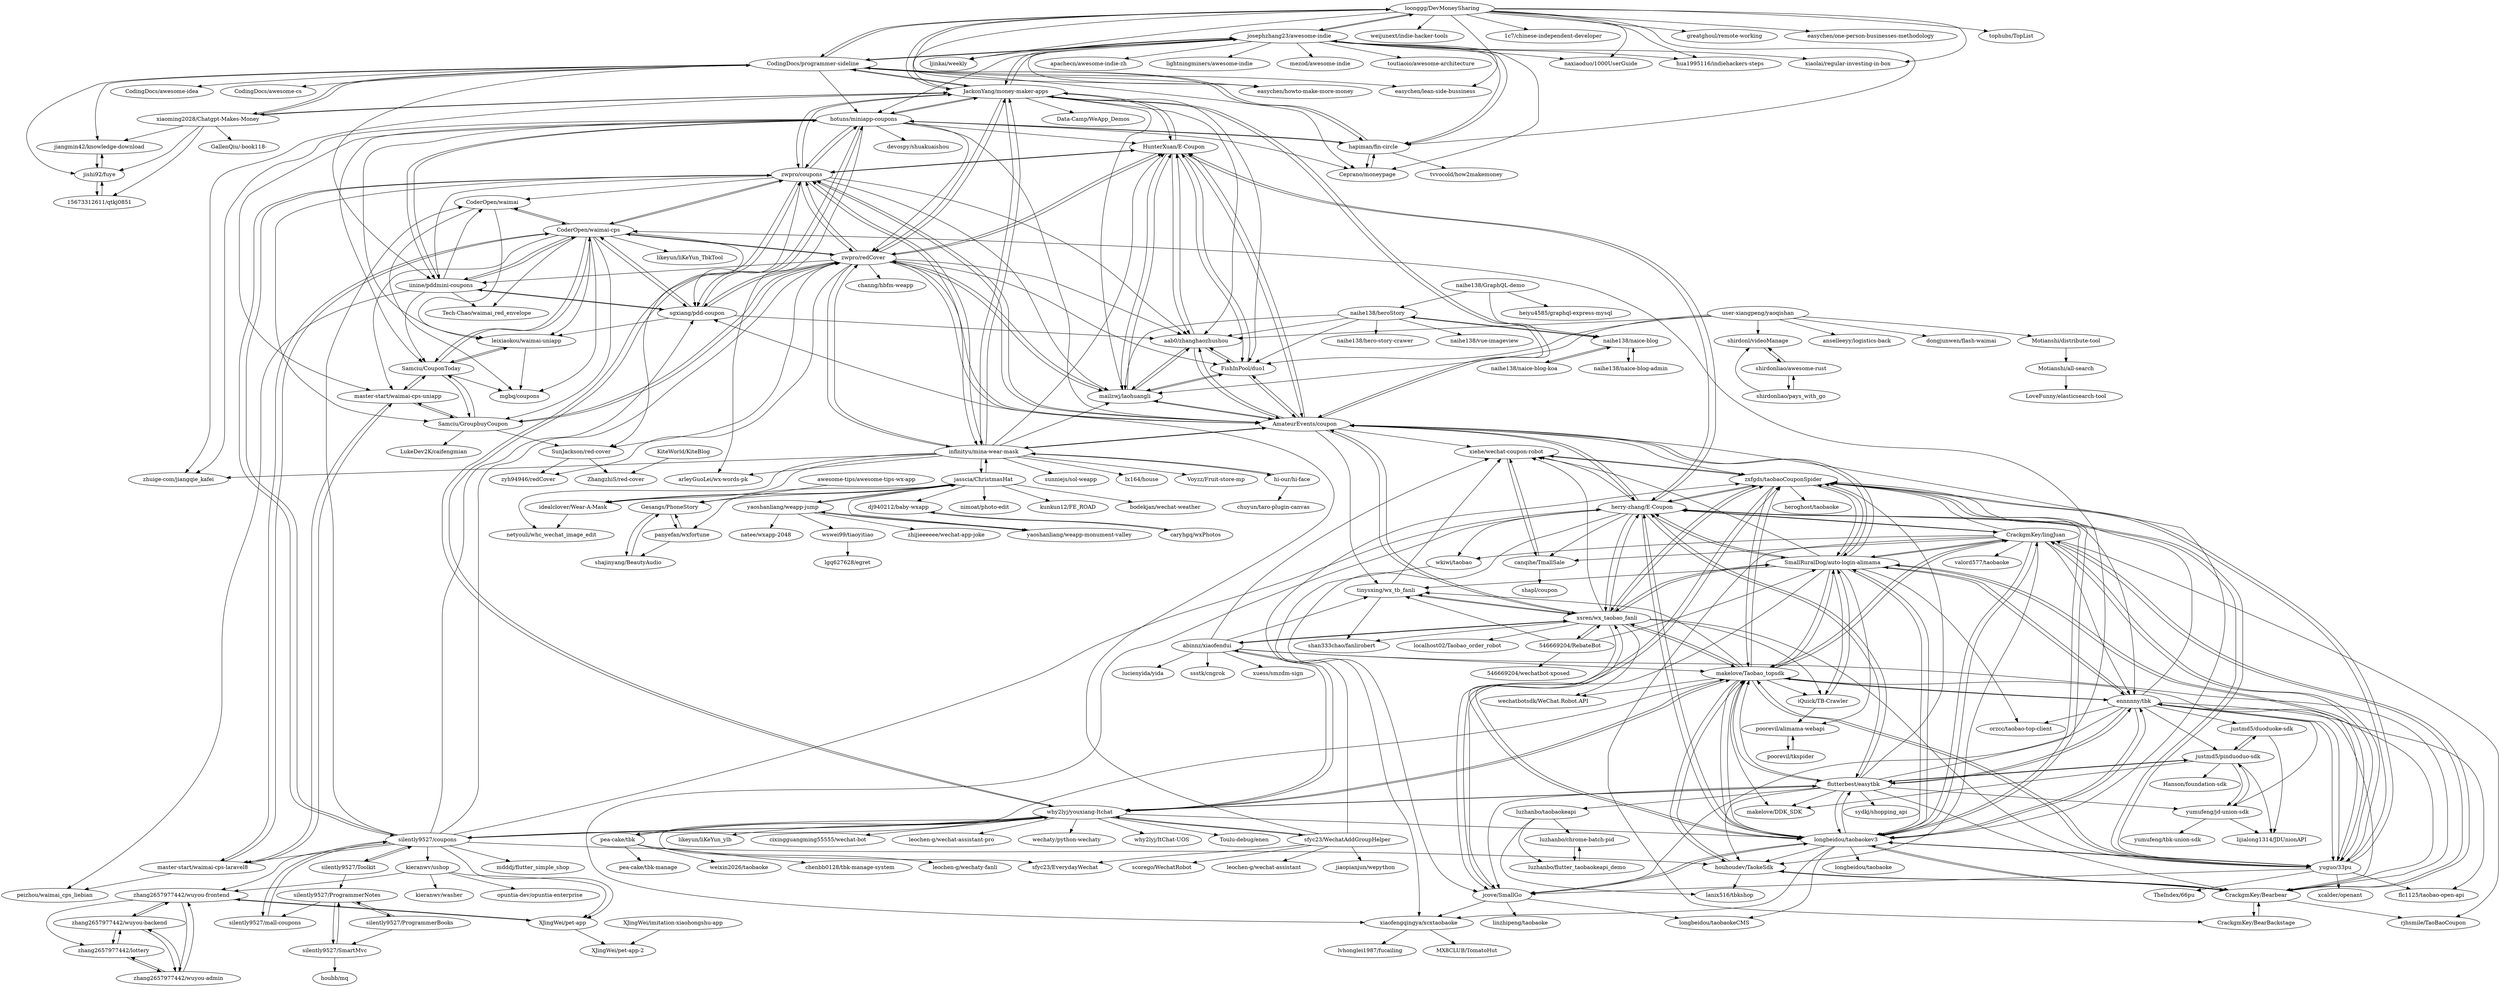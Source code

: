digraph G {
"loonggg/DevMoneySharing" -> "josephzhang23/awesome-indie"
"loonggg/DevMoneySharing" -> "CodingDocs/programmer-sideline"
"loonggg/DevMoneySharing" -> "JackonYang/money-maker-apps"
"loonggg/DevMoneySharing" -> "easychen/howto-make-more-money" ["e"=1]
"loonggg/DevMoneySharing" -> "ljinkai/weekly" ["e"=1]
"loonggg/DevMoneySharing" -> "weijunext/indie-hacker-tools" ["e"=1]
"loonggg/DevMoneySharing" -> "easychen/lean-side-bussiness" ["e"=1]
"loonggg/DevMoneySharing" -> "1c7/chinese-independent-developer" ["e"=1]
"loonggg/DevMoneySharing" -> "naxiaoduo/1000UserGuide" ["e"=1]
"loonggg/DevMoneySharing" -> "hua1995116/indiehackers-steps" ["e"=1]
"loonggg/DevMoneySharing" -> "hapiman/fin-circle"
"loonggg/DevMoneySharing" -> "greatghoul/remote-working" ["e"=1]
"loonggg/DevMoneySharing" -> "easychen/one-person-businesses-methodology" ["e"=1]
"loonggg/DevMoneySharing" -> "xiaolai/regular-investing-in-box" ["e"=1]
"loonggg/DevMoneySharing" -> "tophubs/TopList" ["e"=1]
"naihe138/GraphQL-demo" -> "naihe138/naice-blog"
"naihe138/GraphQL-demo" -> "heiyu4585/graphql-express-mysql"
"naihe138/GraphQL-demo" -> "naihe138/heroStory"
"hapiman/fin-circle" -> "Ceprano/moneypage"
"hapiman/fin-circle" -> "josephzhang23/awesome-indie"
"hapiman/fin-circle" -> "hotuns/miniapp-coupons"
"hapiman/fin-circle" -> "CodingDocs/programmer-sideline"
"hapiman/fin-circle" -> "tvvocold/how2makemoney"
"wkiwi/taobao" -> "xiaofengqingya/xcxtaobaoke"
"HunterXuan/E-Coupon" -> "AmateurEvents/coupon"
"HunterXuan/E-Coupon" -> "aab0/zhanghaozhushou"
"HunterXuan/E-Coupon" -> "mailzwj/laohuangli"
"HunterXuan/E-Coupon" -> "FishInPool/duo1"
"HunterXuan/E-Coupon" -> "zwpro/redCover"
"HunterXuan/E-Coupon" -> "herry-zhang/E-Coupon"
"HunterXuan/E-Coupon" -> "zwpro/coupons"
"HunterXuan/E-Coupon" -> "JackonYang/money-maker-apps"
"awesome-tips/awesome-tips-wx-app" -> "Gesangs/PhoneStory"
"iQuick/TB-Crawler" -> "SmallRuralDog/auto-login-alimama"
"iQuick/TB-Crawler" -> "poorevil/alimama-webapi"
"ennnnny/tbk" -> "flutterbest/easytbk"
"ennnnny/tbk" -> "longbeidou/taobaokev3"
"ennnnny/tbk" -> "jcove/SmallGo"
"ennnnny/tbk" -> "yumufeng/jd-union-sdk"
"ennnnny/tbk" -> "SmallRuralDog/auto-login-alimama"
"ennnnny/tbk" -> "yuguo/33pu"
"ennnnny/tbk" -> "flc1125/taobao-open-api"
"ennnnny/tbk" -> "zxfgds/taobaoCouponSpider"
"ennnnny/tbk" -> "makelove/Taobao_topsdk"
"ennnnny/tbk" -> "CrackgmKey/Bearbear"
"ennnnny/tbk" -> "orzcc/taobao-top-client"
"ennnnny/tbk" -> "justmd5/pinduoduo-sdk"
"ennnnny/tbk" -> "justmd5/duoduoke-sdk"
"flutterbest/easytbk" -> "longbeidou/taobaokev3"
"flutterbest/easytbk" -> "ennnnny/tbk"
"flutterbest/easytbk" -> "makelove/Taobao_topsdk"
"flutterbest/easytbk" -> "yumufeng/jd-union-sdk"
"flutterbest/easytbk" -> "justmd5/pinduoduo-sdk"
"flutterbest/easytbk" -> "why2lyj/youxiang-Itchat"
"flutterbest/easytbk" -> "zxfgds/taobaoCouponSpider"
"flutterbest/easytbk" -> "herry-zhang/E-Coupon"
"flutterbest/easytbk" -> "sydkj/shopping_api"
"flutterbest/easytbk" -> "houhoudev/TaokeSdk"
"flutterbest/easytbk" -> "CrackgmKey/Bearbear"
"flutterbest/easytbk" -> "luzhanbo/taobaokeapi"
"flutterbest/easytbk" -> "jcove/SmallGo"
"flutterbest/easytbk" -> "CoderOpen/waimai-cps"
"flutterbest/easytbk" -> "makelove/DDK_SDK"
"jasscia/ChristmasHat" -> "idealclover/Wear-A-Mask"
"jasscia/ChristmasHat" -> "infinityu/mina-wear-mask"
"jasscia/ChristmasHat" -> "panyefan/wxfortune"
"jasscia/ChristmasHat" -> "nimoat/photo-edit" ["e"=1]
"jasscia/ChristmasHat" -> "dj940212/baby-wxapp"
"jasscia/ChristmasHat" -> "kunkun12/FE_ROAD" ["e"=1]
"jasscia/ChristmasHat" -> "Gesangs/PhoneStory"
"jasscia/ChristmasHat" -> "yaoshanliang/weapp-monument-valley"
"jasscia/ChristmasHat" -> "bodekjan/wechat-weather"
"jasscia/ChristmasHat" -> "yaoshanliang/weapp-jump"
"546669204/RebateBot" -> "546669204/wechatbot-xposed" ["e"=1]
"546669204/RebateBot" -> "xsren/wx_taobao_fanli"
"546669204/RebateBot" -> "tinysxing/wx_tb_fanli"
"546669204/RebateBot" -> "SmallRuralDog/auto-login-alimama"
"CrackgmKey/Bearbear" -> "CrackgmKey/BearBackstage"
"CrackgmKey/Bearbear" -> "CrackgmKey/lingJuan"
"CrackgmKey/Bearbear" -> "rjhsmile/TaoBaoCoupon"
"CrackgmKey/Bearbear" -> "houhoudev/TaokeSdk"
"CrackgmKey/Bearbear" -> "longbeidou/taobaokev3"
"Gesangs/PhoneStory" -> "shajinyang/BeautyAudio"
"Gesangs/PhoneStory" -> "panyefan/wxfortune"
"longbeidou/taobaokev3" -> "flutterbest/easytbk"
"longbeidou/taobaokev3" -> "makelove/Taobao_topsdk"
"longbeidou/taobaokev3" -> "jcove/SmallGo"
"longbeidou/taobaokev3" -> "ennnnny/tbk"
"longbeidou/taobaokev3" -> "zxfgds/taobaoCouponSpider"
"longbeidou/taobaokev3" -> "herry-zhang/E-Coupon"
"longbeidou/taobaokev3" -> "CrackgmKey/lingJuan"
"longbeidou/taobaokev3" -> "CrackgmKey/Bearbear"
"longbeidou/taobaokev3" -> "longbeidou/taobaoke"
"longbeidou/taobaokev3" -> "SmallRuralDog/auto-login-alimama"
"longbeidou/taobaokev3" -> "xsren/wx_taobao_fanli"
"longbeidou/taobaokev3" -> "longbeidou/taobaokeCMS"
"longbeidou/taobaokev3" -> "xiaofengqingya/xcxtaobaoke"
"longbeidou/taobaokev3" -> "yuguo/33pu"
"longbeidou/taobaokev3" -> "houhoudev/TaokeSdk"
"naihe138/heroStory" -> "naihe138/naice-blog"
"naihe138/heroStory" -> "naihe138/hero-story-crawer"
"naihe138/heroStory" -> "naihe138/vue-imageview"
"naihe138/heroStory" -> "aab0/zhanghaozhushou"
"naihe138/heroStory" -> "mailzwj/laohuangli"
"naihe138/heroStory" -> "FishInPool/duo1"
"Ceprano/moneypage" -> "hapiman/fin-circle"
"yumufeng/jd-union-sdk" -> "lijialong1314/JDUnionAPI"
"yumufeng/jd-union-sdk" -> "yumufeng/tbk-union-sdk"
"yumufeng/jd-union-sdk" -> "justmd5/pinduoduo-sdk"
"CrackgmKey/lingJuan" -> "CrackgmKey/Bearbear"
"CrackgmKey/lingJuan" -> "herry-zhang/E-Coupon"
"CrackgmKey/lingJuan" -> "SmallRuralDog/auto-login-alimama"
"CrackgmKey/lingJuan" -> "longbeidou/taobaokev3"
"CrackgmKey/lingJuan" -> "zxfgds/taobaoCouponSpider"
"CrackgmKey/lingJuan" -> "makelove/Taobao_topsdk"
"CrackgmKey/lingJuan" -> "yuguo/33pu"
"CrackgmKey/lingJuan" -> "CrackgmKey/BearBackstage"
"CrackgmKey/lingJuan" -> "wkiwi/taobao"
"CrackgmKey/lingJuan" -> "houhoudev/TaokeSdk"
"CrackgmKey/lingJuan" -> "canqihe/TmallSale"
"CrackgmKey/lingJuan" -> "valord577/taobaoke"
"CrackgmKey/lingJuan" -> "rjhsmile/TaoBaoCoupon"
"CrackgmKey/lingJuan" -> "ennnnny/tbk"
"justmd5/duoduoke-sdk" -> "justmd5/pinduoduo-sdk"
"justmd5/duoduoke-sdk" -> "lijialong1314/JDUnionAPI"
"yaoshanliang/weapp-jump" -> "yaoshanliang/weapp-monument-valley"
"yaoshanliang/weapp-jump" -> "natee/wxapp-2048" ["e"=1]
"yaoshanliang/weapp-jump" -> "wswei99/tiaoyitiao"
"yaoshanliang/weapp-jump" -> "jasscia/ChristmasHat"
"yaoshanliang/weapp-jump" -> "zhijieeeeee/wechat-app-joke" ["e"=1]
"AmateurEvents/coupon" -> "HunterXuan/E-Coupon"
"AmateurEvents/coupon" -> "mailzwj/laohuangli"
"AmateurEvents/coupon" -> "herry-zhang/E-Coupon"
"AmateurEvents/coupon" -> "FishInPool/duo1"
"AmateurEvents/coupon" -> "aab0/zhanghaozhushou"
"AmateurEvents/coupon" -> "zwpro/redCover"
"AmateurEvents/coupon" -> "xsren/wx_taobao_fanli"
"AmateurEvents/coupon" -> "zwpro/coupons"
"AmateurEvents/coupon" -> "JackonYang/money-maker-apps"
"AmateurEvents/coupon" -> "zxfgds/taobaoCouponSpider"
"AmateurEvents/coupon" -> "infinityu/mina-wear-mask"
"AmateurEvents/coupon" -> "xiehe/wechat-coupon-robot"
"AmateurEvents/coupon" -> "SmallRuralDog/auto-login-alimama"
"AmateurEvents/coupon" -> "longbeidou/taobaokev3"
"AmateurEvents/coupon" -> "tinysxing/wx_tb_fanli"
"xiaofengqingya/xcxtaobaoke" -> "MX8CLUB/TomatoHut"
"xiaofengqingya/xcxtaobaoke" -> "lvhonglei1987/fucailing"
"makelove/Taobao_topsdk" -> "longbeidou/taobaokev3"
"makelove/Taobao_topsdk" -> "xsren/wx_taobao_fanli"
"makelove/Taobao_topsdk" -> "SmallRuralDog/auto-login-alimama"
"makelove/Taobao_topsdk" -> "zxfgds/taobaoCouponSpider"
"makelove/Taobao_topsdk" -> "makelove/DDK_SDK"
"makelove/Taobao_topsdk" -> "flutterbest/easytbk"
"makelove/Taobao_topsdk" -> "houhoudev/TaokeSdk"
"makelove/Taobao_topsdk" -> "CrackgmKey/lingJuan"
"makelove/Taobao_topsdk" -> "CrackgmKey/Bearbear"
"makelove/Taobao_topsdk" -> "yuguo/33pu"
"makelove/Taobao_topsdk" -> "wechatbotsdk/WeChat.Robot.API" ["e"=1]
"makelove/Taobao_topsdk" -> "why2lyj/youxiang-Itchat"
"makelove/Taobao_topsdk" -> "ennnnny/tbk"
"makelove/Taobao_topsdk" -> "tinysxing/wx_tb_fanli"
"makelove/Taobao_topsdk" -> "iQuick/TB-Crawler"
"justmd5/pinduoduo-sdk" -> "justmd5/duoduoke-sdk"
"justmd5/pinduoduo-sdk" -> "Hanson/foundation-sdk" ["e"=1]
"justmd5/pinduoduo-sdk" -> "yumufeng/jd-union-sdk"
"justmd5/pinduoduo-sdk" -> "makelove/DDK_SDK"
"justmd5/pinduoduo-sdk" -> "flutterbest/easytbk"
"justmd5/pinduoduo-sdk" -> "lijialong1314/JDUnionAPI"
"tinysxing/wx_tb_fanli" -> "xsren/wx_taobao_fanli"
"tinysxing/wx_tb_fanli" -> "shan333chao/fanlirobert"
"tinysxing/wx_tb_fanli" -> "xiehe/wechat-coupon-robot"
"abinnz/xiaofendui" -> "makelove/Taobao_topsdk"
"abinnz/xiaofendui" -> "xsren/wx_taobao_fanli"
"abinnz/xiaofendui" -> "lucienyida/yida" ["e"=1]
"abinnz/xiaofendui" -> "tinysxing/wx_tb_fanli"
"abinnz/xiaofendui" -> "ssstk/cngrok" ["e"=1]
"abinnz/xiaofendui" -> "why2lyj/youxiang-Itchat"
"abinnz/xiaofendui" -> "CrackgmKey/Bearbear"
"abinnz/xiaofendui" -> "xiehe/wechat-coupon-robot"
"abinnz/xiaofendui" -> "xuess/smzdm-sign" ["e"=1]
"yaoshanliang/weapp-monument-valley" -> "yaoshanliang/weapp-jump"
"zxfgds/taobaoCouponSpider" -> "SmallRuralDog/auto-login-alimama"
"zxfgds/taobaoCouponSpider" -> "longbeidou/taobaokev3"
"zxfgds/taobaoCouponSpider" -> "xiehe/wechat-coupon-robot"
"zxfgds/taobaoCouponSpider" -> "jcove/SmallGo"
"zxfgds/taobaoCouponSpider" -> "xsren/wx_taobao_fanli"
"zxfgds/taobaoCouponSpider" -> "yuguo/33pu"
"zxfgds/taobaoCouponSpider" -> "heroghost/taobaoke"
"zxfgds/taobaoCouponSpider" -> "makelove/Taobao_topsdk"
"zxfgds/taobaoCouponSpider" -> "herry-zhang/E-Coupon"
"jcove/SmallGo" -> "longbeidou/taobaokev3"
"jcove/SmallGo" -> "zxfgds/taobaoCouponSpider"
"jcove/SmallGo" -> "longbeidou/taobaokeCMS"
"jcove/SmallGo" -> "xiaofengqingya/xcxtaobaoke"
"jcove/SmallGo" -> "linzhipeng/taobaoke"
"CrackgmKey/BearBackstage" -> "CrackgmKey/Bearbear"
"panyefan/wxfortune" -> "shajinyang/BeautyAudio"
"panyefan/wxfortune" -> "Gesangs/PhoneStory"
"shajinyang/BeautyAudio" -> "Gesangs/PhoneStory"
"shirdonliao/pays_with_go" -> "shirdonliao/awesome-rust"
"shirdonliao/pays_with_go" -> "shirdonl/videoManage"
"wswei99/tiaoyitiao" -> "lgq627628/egret"
"shirdonl/videoManage" -> "shirdonliao/awesome-rust"
"poorevil/tkspider" -> "poorevil/alimama-webapi"
"naihe138/naice-blog-koa" -> "naihe138/naice-blog"
"shirdonliao/awesome-rust" -> "shirdonl/videoManage"
"shirdonliao/awesome-rust" -> "shirdonliao/pays_with_go"
"poorevil/alimama-webapi" -> "poorevil/tkspider"
"hi-our/hi-face" -> "infinityu/mina-wear-mask"
"hi-our/hi-face" -> "chuyun/taro-plugin-canvas" ["e"=1]
"infinityu/mina-wear-mask" -> "zwpro/redCover"
"infinityu/mina-wear-mask" -> "sunniejs/sol-weapp" ["e"=1]
"infinityu/mina-wear-mask" -> "jasscia/ChristmasHat"
"infinityu/mina-wear-mask" -> "JackonYang/money-maker-apps"
"infinityu/mina-wear-mask" -> "zwpro/coupons"
"infinityu/mina-wear-mask" -> "lx164/house" ["e"=1]
"infinityu/mina-wear-mask" -> "AmateurEvents/coupon"
"infinityu/mina-wear-mask" -> "mailzwj/laohuangli"
"infinityu/mina-wear-mask" -> "arleyGuoLei/wx-words-pk" ["e"=1]
"infinityu/mina-wear-mask" -> "zhuige-com/jiangqie_kafei" ["e"=1]
"infinityu/mina-wear-mask" -> "hi-our/hi-face"
"infinityu/mina-wear-mask" -> "netyouli/whc_wechat_image_edit"
"infinityu/mina-wear-mask" -> "HunterXuan/E-Coupon"
"infinityu/mina-wear-mask" -> "idealclover/Wear-A-Mask"
"infinityu/mina-wear-mask" -> "Voyzz/Fruit-store-mp" ["e"=1]
"sfyc23/WechatAddGroupHelper" -> "leochen-g/wechat-assistant" ["e"=1]
"sfyc23/WechatAddGroupHelper" -> "zxfgds/taobaoCouponSpider"
"sfyc23/WechatAddGroupHelper" -> "jiaopianjun/wepython"
"sfyc23/WechatAddGroupHelper" -> "why2lyj/youxiang-Itchat"
"sfyc23/WechatAddGroupHelper" -> "sfyc23/EverydayWechat" ["e"=1]
"sfyc23/WechatAddGroupHelper" -> "sgxiang/pdd-coupon"
"sfyc23/WechatAddGroupHelper" -> "scorego/WechatRobot" ["e"=1]
"Motianshi/all-search" -> "LoveFunny/elasticsearch-tool"
"why2lyj/youxiang-Itchat" -> "pea-cake/tbk"
"why2lyj/youxiang-Itchat" -> "flutterbest/easytbk"
"why2lyj/youxiang-Itchat" -> "makelove/Taobao_topsdk"
"why2lyj/youxiang-Itchat" -> "zwpro/coupons"
"why2lyj/youxiang-Itchat" -> "silently9527/coupons"
"why2lyj/youxiang-Itchat" -> "sfyc23/EverydayWechat" ["e"=1]
"why2lyj/youxiang-Itchat" -> "sfyc23/WechatAddGroupHelper"
"why2lyj/youxiang-Itchat" -> "likeyun/liKeYun_ylb" ["e"=1]
"why2lyj/youxiang-Itchat" -> "cixingguangming55555/wechat-bot" ["e"=1]
"why2lyj/youxiang-Itchat" -> "abinnz/xiaofendui"
"why2lyj/youxiang-Itchat" -> "leochen-g/wechat-assistant-pro" ["e"=1]
"why2lyj/youxiang-Itchat" -> "wechaty/python-wechaty" ["e"=1]
"why2lyj/youxiang-Itchat" -> "why2lyj/ItChat-UOS" ["e"=1]
"why2lyj/youxiang-Itchat" -> "longbeidou/taobaokev3"
"why2lyj/youxiang-Itchat" -> "Toulu-debug/enen" ["e"=1]
"Motianshi/distribute-tool" -> "Motianshi/all-search"
"user-xiangpeng/yaoqishan" -> "FishInPool/duo1"
"user-xiangpeng/yaoqishan" -> "Motianshi/distribute-tool"
"user-xiangpeng/yaoqishan" -> "mailzwj/laohuangli"
"user-xiangpeng/yaoqishan" -> "aab0/zhanghaozhushou"
"user-xiangpeng/yaoqishan" -> "anselleeyy/logistics-back" ["e"=1]
"user-xiangpeng/yaoqishan" -> "shirdonl/videoManage"
"user-xiangpeng/yaoqishan" -> "dongjunwen/flash-waimai"
"luzhanbo/taobaokeapi" -> "luzhanbo/chrome-batch-pid"
"luzhanbo/taobaokeapi" -> "luzhanbo/flutter_taobaokeapi_demo"
"luzhanbo/taobaokeapi" -> "lanix516/tbkshop"
"luzhanbo/chrome-batch-pid" -> "luzhanbo/flutter_taobaokeapi_demo"
"houhoudev/TaokeSdk" -> "CrackgmKey/Bearbear"
"houhoudev/TaokeSdk" -> "lanix516/tbkshop"
"houhoudev/TaokeSdk" -> "makelove/Taobao_topsdk"
"idealclover/Wear-A-Mask" -> "jasscia/ChristmasHat"
"idealclover/Wear-A-Mask" -> "netyouli/whc_wechat_image_edit"
"Samciu/CouponToday" -> "Samciu/GroupbuyCoupon"
"Samciu/CouponToday" -> "CoderOpen/waimai-cps"
"Samciu/CouponToday" -> "leixiaokou/waimai-uniapp"
"Samciu/CouponToday" -> "mgbq/coupons"
"Samciu/CouponToday" -> "master-start/waimai-cps-uniapp"
"zwpro/redCover" -> "zwpro/coupons"
"zwpro/redCover" -> "HunterXuan/E-Coupon"
"zwpro/redCover" -> "mailzwj/laohuangli"
"zwpro/redCover" -> "AmateurEvents/coupon"
"zwpro/redCover" -> "SunJackson/red-cover"
"zwpro/redCover" -> "CoderOpen/waimai-cps"
"zwpro/redCover" -> "Samciu/GroupbuyCoupon"
"zwpro/redCover" -> "aab0/zhanghaozhushou"
"zwpro/redCover" -> "sgxiang/pdd-coupon"
"zwpro/redCover" -> "infinityu/mina-wear-mask"
"zwpro/redCover" -> "channg/hbfm-weapp"
"zwpro/redCover" -> "FishInPool/duo1"
"zwpro/redCover" -> "iinine/pddmini-coupons"
"zwpro/redCover" -> "JackonYang/money-maker-apps"
"zwpro/redCover" -> "zyh94946/redCover"
"hotuns/miniapp-coupons" -> "iinine/pddmini-coupons"
"hotuns/miniapp-coupons" -> "JackonYang/money-maker-apps"
"hotuns/miniapp-coupons" -> "sgxiang/pdd-coupon"
"hotuns/miniapp-coupons" -> "zwpro/coupons"
"hotuns/miniapp-coupons" -> "leixiaokou/waimai-uniapp"
"hotuns/miniapp-coupons" -> "arleyGuoLei/wx-words-pk" ["e"=1]
"hotuns/miniapp-coupons" -> "zwpro/redCover"
"hotuns/miniapp-coupons" -> "hapiman/fin-circle"
"hotuns/miniapp-coupons" -> "Ceprano/moneypage"
"hotuns/miniapp-coupons" -> "AmateurEvents/coupon"
"hotuns/miniapp-coupons" -> "HunterXuan/E-Coupon"
"hotuns/miniapp-coupons" -> "devospy/shuakuaishou"
"hotuns/miniapp-coupons" -> "Samciu/CouponToday"
"hotuns/miniapp-coupons" -> "master-start/waimai-cps-uniapp"
"hotuns/miniapp-coupons" -> "zhuige-com/jiangqie_kafei" ["e"=1]
"JackonYang/money-maker-apps" -> "zwpro/coupons"
"JackonYang/money-maker-apps" -> "hotuns/miniapp-coupons"
"JackonYang/money-maker-apps" -> "HunterXuan/E-Coupon"
"JackonYang/money-maker-apps" -> "CodingDocs/programmer-sideline"
"JackonYang/money-maker-apps" -> "loonggg/DevMoneySharing"
"JackonYang/money-maker-apps" -> "mailzwj/laohuangli"
"JackonYang/money-maker-apps" -> "zwpro/redCover"
"JackonYang/money-maker-apps" -> "AmateurEvents/coupon"
"JackonYang/money-maker-apps" -> "infinityu/mina-wear-mask"
"JackonYang/money-maker-apps" -> "josephzhang23/awesome-indie"
"JackonYang/money-maker-apps" -> "xiaoming2028/Chatgpt-Makes-Money"
"JackonYang/money-maker-apps" -> "Data-Camp/WeApp_Demos" ["e"=1]
"JackonYang/money-maker-apps" -> "zhuige-com/jiangqie_kafei" ["e"=1]
"JackonYang/money-maker-apps" -> "aab0/zhanghaozhushou"
"JackonYang/money-maker-apps" -> "FishInPool/duo1"
"jishi92/fuye" -> "15673312611/qtkj0851"
"jishi92/fuye" -> "jiangmin42/knowledge-download"
"zwpro/coupons" -> "zwpro/redCover"
"zwpro/coupons" -> "CoderOpen/waimai-cps"
"zwpro/coupons" -> "JackonYang/money-maker-apps"
"zwpro/coupons" -> "HunterXuan/E-Coupon"
"zwpro/coupons" -> "AmateurEvents/coupon"
"zwpro/coupons" -> "sgxiang/pdd-coupon"
"zwpro/coupons" -> "hotuns/miniapp-coupons"
"zwpro/coupons" -> "infinityu/mina-wear-mask"
"zwpro/coupons" -> "iinine/pddmini-coupons"
"zwpro/coupons" -> "mailzwj/laohuangli"
"zwpro/coupons" -> "why2lyj/youxiang-Itchat"
"zwpro/coupons" -> "silently9527/coupons"
"zwpro/coupons" -> "CoderOpen/waimai"
"zwpro/coupons" -> "Samciu/GroupbuyCoupon"
"zwpro/coupons" -> "aab0/zhanghaozhushou"
"silently9527/coupons" -> "silently9527/mall-coupons"
"silently9527/coupons" -> "houhoudev/TaokeSdk"
"silently9527/coupons" -> "mdddj/flutter_simple_shop" ["e"=1]
"silently9527/coupons" -> "silently9527/Toolkit"
"silently9527/coupons" -> "zwpro/coupons"
"silently9527/coupons" -> "zhang2657977442/wuyou-frontend"
"silently9527/coupons" -> "why2lyj/youxiang-Itchat"
"silently9527/coupons" -> "XJingWei/pet-app"
"silently9527/coupons" -> "makelove/Taobao_topsdk"
"silently9527/coupons" -> "master-start/waimai-cps-laravel8"
"silently9527/coupons" -> "kieranwv/ushop"
"silently9527/coupons" -> "sgxiang/pdd-coupon"
"silently9527/coupons" -> "zwpro/redCover"
"silently9527/coupons" -> "herry-zhang/E-Coupon"
"silently9527/coupons" -> "CoderOpen/waimai"
"SunJackson/red-cover" -> "zyh94946/redCover"
"SunJackson/red-cover" -> "ZhangzhiS/red-cover"
"leixiaokou/waimai-uniapp" -> "mgbq/coupons"
"leixiaokou/waimai-uniapp" -> "Samciu/CouponToday"
"CoderOpen/waimai-cps" -> "zwpro/coupons"
"CoderOpen/waimai-cps" -> "Samciu/CouponToday"
"CoderOpen/waimai-cps" -> "CoderOpen/waimai"
"CoderOpen/waimai-cps" -> "zwpro/redCover"
"CoderOpen/waimai-cps" -> "sgxiang/pdd-coupon"
"CoderOpen/waimai-cps" -> "leixiaokou/waimai-uniapp"
"CoderOpen/waimai-cps" -> "master-start/waimai-cps-laravel8"
"CoderOpen/waimai-cps" -> "mgbq/coupons"
"CoderOpen/waimai-cps" -> "iinine/pddmini-coupons"
"CoderOpen/waimai-cps" -> "Tech-Chao/waimai_red_envelope"
"CoderOpen/waimai-cps" -> "SunJackson/red-cover"
"CoderOpen/waimai-cps" -> "master-start/waimai-cps-uniapp"
"CoderOpen/waimai-cps" -> "likeyun/liKeYun_TbkTool" ["e"=1]
"CoderOpen/waimai-cps" -> "Samciu/GroupbuyCoupon"
"silently9527/SmartMvc" -> "houbb/mq" ["e"=1]
"silently9527/SmartMvc" -> "silently9527/ProgrammerNotes"
"silently9527/ProgrammerBooks" -> "silently9527/ProgrammerNotes"
"silently9527/ProgrammerBooks" -> "silently9527/SmartMvc"
"silently9527/ProgrammerNotes" -> "silently9527/ProgrammerBooks"
"silently9527/ProgrammerNotes" -> "silently9527/SmartMvc"
"silently9527/ProgrammerNotes" -> "silently9527/mall-coupons"
"master-start/waimai-cps-laravel8" -> "master-start/waimai-cps-uniapp"
"master-start/waimai-cps-laravel8" -> "CoderOpen/waimai-cps"
"master-start/waimai-cps-laravel8" -> "peizhou/waimai_cps_liebian"
"aab0/zhanghaozhushou" -> "mailzwj/laohuangli"
"aab0/zhanghaozhushou" -> "FishInPool/duo1"
"aab0/zhanghaozhushou" -> "HunterXuan/E-Coupon"
"aab0/zhanghaozhushou" -> "AmateurEvents/coupon"
"jiangmin42/knowledge-download" -> "jishi92/fuye"
"CoderOpen/waimai" -> "CoderOpen/waimai-cps"
"CoderOpen/waimai" -> "leixiaokou/waimai-uniapp"
"CoderOpen/waimai" -> "mgbq/coupons"
"silently9527/Toolkit" -> "silently9527/ProgrammerNotes"
"silently9527/Toolkit" -> "silently9527/coupons"
"silently9527/mall-coupons" -> "silently9527/coupons"
"master-start/waimai-cps-uniapp" -> "master-start/waimai-cps-laravel8"
"master-start/waimai-cps-uniapp" -> "Samciu/GroupbuyCoupon"
"master-start/waimai-cps-uniapp" -> "Samciu/CouponToday"
"Samciu/GroupbuyCoupon" -> "Samciu/CouponToday"
"Samciu/GroupbuyCoupon" -> "SunJackson/red-cover"
"Samciu/GroupbuyCoupon" -> "zwpro/redCover"
"Samciu/GroupbuyCoupon" -> "master-start/waimai-cps-uniapp"
"Samciu/GroupbuyCoupon" -> "LukeDev2K/caifengmian"
"iinine/pddmini-coupons" -> "hotuns/miniapp-coupons"
"iinine/pddmini-coupons" -> "sgxiang/pdd-coupon"
"iinine/pddmini-coupons" -> "Tech-Chao/waimai_red_envelope"
"iinine/pddmini-coupons" -> "Samciu/CouponToday"
"iinine/pddmini-coupons" -> "CoderOpen/waimai"
"iinine/pddmini-coupons" -> "CoderOpen/waimai-cps"
"iinine/pddmini-coupons" -> "peizhou/waimai_cps_liebian"
"sgxiang/pdd-coupon" -> "CoderOpen/waimai-cps"
"sgxiang/pdd-coupon" -> "iinine/pddmini-coupons"
"sgxiang/pdd-coupon" -> "zwpro/redCover"
"sgxiang/pdd-coupon" -> "hotuns/miniapp-coupons"
"sgxiang/pdd-coupon" -> "aab0/zhanghaozhushou"
"sgxiang/pdd-coupon" -> "leixiaokou/waimai-uniapp"
"luzhanbo/flutter_taobaokeapi_demo" -> "luzhanbo/chrome-batch-pid"
"KiteWorld/KiteBlog" -> "ZhangzhiS/red-cover"
"CodingDocs/programmer-sideline" -> "loonggg/DevMoneySharing"
"CodingDocs/programmer-sideline" -> "JackonYang/money-maker-apps"
"CodingDocs/programmer-sideline" -> "josephzhang23/awesome-indie"
"CodingDocs/programmer-sideline" -> "xiaoming2028/Chatgpt-Makes-Money"
"CodingDocs/programmer-sideline" -> "jishi92/fuye"
"CodingDocs/programmer-sideline" -> "hapiman/fin-circle"
"CodingDocs/programmer-sideline" -> "jiangmin42/knowledge-download"
"CodingDocs/programmer-sideline" -> "Ceprano/moneypage"
"CodingDocs/programmer-sideline" -> "hotuns/miniapp-coupons"
"CodingDocs/programmer-sideline" -> "easychen/lean-side-bussiness" ["e"=1]
"CodingDocs/programmer-sideline" -> "CodingDocs/awesome-idea" ["e"=1]
"CodingDocs/programmer-sideline" -> "CodingDocs/awesome-cs" ["e"=1]
"CodingDocs/programmer-sideline" -> "iinine/pddmini-coupons"
"CodingDocs/programmer-sideline" -> "easychen/howto-make-more-money" ["e"=1]
"zhang2657977442/wuyou-frontend" -> "zhang2657977442/wuyou-backend"
"zhang2657977442/wuyou-frontend" -> "zhang2657977442/wuyou-admin"
"zhang2657977442/wuyou-frontend" -> "zhang2657977442/lottery"
"zhang2657977442/wuyou-frontend" -> "XJingWei/pet-app"
"zhang2657977442/wuyou-backend" -> "zhang2657977442/wuyou-admin"
"zhang2657977442/wuyou-backend" -> "zhang2657977442/wuyou-frontend"
"zhang2657977442/wuyou-backend" -> "zhang2657977442/lottery"
"kieranwv/ushop" -> "opuntia-dev/opuntia-enterprise"
"kieranwv/ushop" -> "XJingWei/pet-app"
"kieranwv/ushop" -> "zhang2657977442/wuyou-frontend"
"kieranwv/ushop" -> "kieranwv/washer"
"zhang2657977442/wuyou-admin" -> "zhang2657977442/wuyou-backend"
"zhang2657977442/wuyou-admin" -> "zhang2657977442/wuyou-frontend"
"zhang2657977442/wuyou-admin" -> "zhang2657977442/lottery"
"pea-cake/tbk" -> "pea-cake/tbk-manage"
"pea-cake/tbk" -> "why2lyj/youxiang-Itchat"
"pea-cake/tbk" -> "weixin2026/taobaoke"
"pea-cake/tbk" -> "chenbb0128/tbk-manage-system"
"pea-cake/tbk" -> "leochen-g/wechaty-fanli"
"yuguo/33pu" -> "herry-zhang/E-Coupon"
"yuguo/33pu" -> "zxfgds/taobaoCouponSpider"
"yuguo/33pu" -> "SmallRuralDog/auto-login-alimama"
"yuguo/33pu" -> "TheIndex/66pu"
"yuguo/33pu" -> "CrackgmKey/lingJuan"
"yuguo/33pu" -> "ennnnny/tbk"
"yuguo/33pu" -> "jcove/SmallGo"
"yuguo/33pu" -> "longbeidou/taobaokev3"
"yuguo/33pu" -> "makelove/Taobao_topsdk"
"yuguo/33pu" -> "flc1125/taobao-open-api"
"yuguo/33pu" -> "xcalder/openant"
"15673312611/qtkj0851" -> "jishi92/fuye"
"xiaoming2028/Chatgpt-Makes-Money" -> "jishi92/fuye"
"xiaoming2028/Chatgpt-Makes-Money" -> "jiangmin42/knowledge-download"
"xiaoming2028/Chatgpt-Makes-Money" -> "JackonYang/money-maker-apps"
"xiaoming2028/Chatgpt-Makes-Money" -> "CodingDocs/programmer-sideline"
"xiaoming2028/Chatgpt-Makes-Money" -> "15673312611/qtkj0851"
"xiaoming2028/Chatgpt-Makes-Money" -> "GallenQiu/-book118-" ["e"=1]
"zhang2657977442/lottery" -> "zhang2657977442/wuyou-admin"
"zhang2657977442/lottery" -> "zhang2657977442/wuyou-backend"
"XJingWei/imitation-xiaohongshu-app" -> "XJingWei/pet-app-2"
"XJingWei/pet-app" -> "zhang2657977442/wuyou-frontend"
"XJingWei/pet-app" -> "XJingWei/pet-app-2"
"mailzwj/laohuangli" -> "FishInPool/duo1"
"mailzwj/laohuangli" -> "aab0/zhanghaozhushou"
"mailzwj/laohuangli" -> "HunterXuan/E-Coupon"
"mailzwj/laohuangli" -> "AmateurEvents/coupon"
"mailzwj/laohuangli" -> "zwpro/redCover"
"herry-zhang/E-Coupon" -> "AmateurEvents/coupon"
"herry-zhang/E-Coupon" -> "SmallRuralDog/auto-login-alimama"
"herry-zhang/E-Coupon" -> "longbeidou/taobaokev3"
"herry-zhang/E-Coupon" -> "CrackgmKey/lingJuan"
"herry-zhang/E-Coupon" -> "yuguo/33pu"
"herry-zhang/E-Coupon" -> "HunterXuan/E-Coupon"
"herry-zhang/E-Coupon" -> "zxfgds/taobaoCouponSpider"
"herry-zhang/E-Coupon" -> "xiehe/wechat-coupon-robot"
"herry-zhang/E-Coupon" -> "xsren/wx_taobao_fanli"
"herry-zhang/E-Coupon" -> "flutterbest/easytbk"
"herry-zhang/E-Coupon" -> "canqihe/TmallSale"
"herry-zhang/E-Coupon" -> "xiaofengqingya/xcxtaobaoke"
"herry-zhang/E-Coupon" -> "jcove/SmallGo"
"herry-zhang/E-Coupon" -> "wkiwi/taobao"
"herry-zhang/E-Coupon" -> "ennnnny/tbk"
"canqihe/TmallSale" -> "xiehe/wechat-coupon-robot"
"canqihe/TmallSale" -> "shapl/coupon"
"xiehe/wechat-coupon-robot" -> "canqihe/TmallSale"
"xiehe/wechat-coupon-robot" -> "zxfgds/taobaoCouponSpider"
"xsren/wx_taobao_fanli" -> "tinysxing/wx_tb_fanli"
"xsren/wx_taobao_fanli" -> "SmallRuralDog/auto-login-alimama"
"xsren/wx_taobao_fanli" -> "makelove/Taobao_topsdk"
"xsren/wx_taobao_fanli" -> "546669204/RebateBot"
"xsren/wx_taobao_fanli" -> "zxfgds/taobaoCouponSpider"
"xsren/wx_taobao_fanli" -> "AmateurEvents/coupon"
"xsren/wx_taobao_fanli" -> "longbeidou/taobaokev3"
"xsren/wx_taobao_fanli" -> "xiehe/wechat-coupon-robot"
"xsren/wx_taobao_fanli" -> "herry-zhang/E-Coupon"
"xsren/wx_taobao_fanli" -> "iQuick/TB-Crawler"
"xsren/wx_taobao_fanli" -> "localhost02/Taobao_order_robot" ["e"=1]
"xsren/wx_taobao_fanli" -> "wechatbotsdk/WeChat.Robot.API" ["e"=1]
"xsren/wx_taobao_fanli" -> "shan333chao/fanlirobert"
"xsren/wx_taobao_fanli" -> "yuguo/33pu"
"xsren/wx_taobao_fanli" -> "abinnz/xiaofendui"
"josephzhang23/awesome-indie" -> "loonggg/DevMoneySharing"
"josephzhang23/awesome-indie" -> "hapiman/fin-circle"
"josephzhang23/awesome-indie" -> "JackonYang/money-maker-apps"
"josephzhang23/awesome-indie" -> "CodingDocs/programmer-sideline"
"josephzhang23/awesome-indie" -> "apachecn/awesome-indie-zh" ["e"=1]
"josephzhang23/awesome-indie" -> "ljinkai/weekly" ["e"=1]
"josephzhang23/awesome-indie" -> "lightningminers/awesome-indie" ["e"=1]
"josephzhang23/awesome-indie" -> "mezod/awesome-indie" ["e"=1]
"josephzhang23/awesome-indie" -> "toutiaoio/awesome-architecture" ["e"=1]
"josephzhang23/awesome-indie" -> "easychen/howto-make-more-money" ["e"=1]
"josephzhang23/awesome-indie" -> "hua1995116/indiehackers-steps" ["e"=1]
"josephzhang23/awesome-indie" -> "xiaolai/regular-investing-in-box" ["e"=1]
"josephzhang23/awesome-indie" -> "Ceprano/moneypage"
"josephzhang23/awesome-indie" -> "naxiaoduo/1000UserGuide" ["e"=1]
"josephzhang23/awesome-indie" -> "hotuns/miniapp-coupons"
"SmallRuralDog/auto-login-alimama" -> "zxfgds/taobaoCouponSpider"
"SmallRuralDog/auto-login-alimama" -> "xsren/wx_taobao_fanli"
"SmallRuralDog/auto-login-alimama" -> "makelove/Taobao_topsdk"
"SmallRuralDog/auto-login-alimama" -> "herry-zhang/E-Coupon"
"SmallRuralDog/auto-login-alimama" -> "CrackgmKey/lingJuan"
"SmallRuralDog/auto-login-alimama" -> "yuguo/33pu"
"SmallRuralDog/auto-login-alimama" -> "xiehe/wechat-coupon-robot"
"SmallRuralDog/auto-login-alimama" -> "iQuick/TB-Crawler"
"SmallRuralDog/auto-login-alimama" -> "longbeidou/taobaokev3"
"SmallRuralDog/auto-login-alimama" -> "ennnnny/tbk"
"SmallRuralDog/auto-login-alimama" -> "jcove/SmallGo"
"SmallRuralDog/auto-login-alimama" -> "poorevil/alimama-webapi"
"SmallRuralDog/auto-login-alimama" -> "tinysxing/wx_tb_fanli"
"SmallRuralDog/auto-login-alimama" -> "orzcc/taobao-top-client"
"SmallRuralDog/auto-login-alimama" -> "AmateurEvents/coupon"
"dj940212/baby-wxapp" -> "caryhgq/wxPhotos"
"naihe138/naice-blog" -> "naihe138/naice-blog-admin"
"naihe138/naice-blog" -> "naihe138/naice-blog-koa"
"naihe138/naice-blog" -> "naihe138/heroStory"
"naihe138/naice-blog-admin" -> "naihe138/naice-blog"
"caryhgq/wxPhotos" -> "dj940212/baby-wxapp"
"FishInPool/duo1" -> "mailzwj/laohuangli"
"FishInPool/duo1" -> "aab0/zhanghaozhushou"
"FishInPool/duo1" -> "HunterXuan/E-Coupon"
"FishInPool/duo1" -> "AmateurEvents/coupon"
"loonggg/DevMoneySharing" ["l"="-5.091,-36.096"]
"josephzhang23/awesome-indie" ["l"="-5.062,-36.125"]
"CodingDocs/programmer-sideline" ["l"="-5.083,-36.138"]
"JackonYang/money-maker-apps" ["l"="-5.131,-36.158"]
"easychen/howto-make-more-money" ["l"="-4.743,17.608"]
"ljinkai/weekly" ["l"="45.524,-0.806"]
"weijunext/indie-hacker-tools" ["l"="45.478,-0.822"]
"easychen/lean-side-bussiness" ["l"="-4.841,17.317"]
"1c7/chinese-independent-developer" ["l"="-4.61,17.505"]
"naxiaoduo/1000UserGuide" ["l"="45.48,-0.774"]
"hua1995116/indiehackers-steps" ["l"="45.445,-0.784"]
"hapiman/fin-circle" ["l"="-5.045,-36.141"]
"greatghoul/remote-working" ["l"="-4.79,17.611"]
"easychen/one-person-businesses-methodology" ["l"="-4.837,17.412"]
"xiaolai/regular-investing-in-box" ["l"="-4.791,17.011"]
"tophubs/TopList" ["l"="-4.889,17.653"]
"naihe138/GraphQL-demo" ["l"="-5.33,-36.175"]
"naihe138/naice-blog" ["l"="-5.311,-36.195"]
"heiyu4585/graphql-express-mysql" ["l"="-5.371,-36.172"]
"naihe138/heroStory" ["l"="-5.256,-36.191"]
"Ceprano/moneypage" ["l"="-5.056,-36.156"]
"hotuns/miniapp-coupons" ["l"="-5.097,-36.176"]
"tvvocold/how2makemoney" ["l"="-4.989,-36.126"]
"wkiwi/taobao" ["l"="-5.181,-36.309"]
"xiaofengqingya/xcxtaobaoke" ["l"="-5.185,-36.324"]
"HunterXuan/E-Coupon" ["l"="-5.162,-36.21"]
"AmateurEvents/coupon" ["l"="-5.181,-36.221"]
"aab0/zhanghaozhushou" ["l"="-5.164,-36.197"]
"mailzwj/laohuangli" ["l"="-5.172,-36.188"]
"FishInPool/duo1" ["l"="-5.176,-36.203"]
"zwpro/redCover" ["l"="-5.141,-36.183"]
"herry-zhang/E-Coupon" ["l"="-5.198,-36.27"]
"zwpro/coupons" ["l"="-5.142,-36.204"]
"awesome-tips/awesome-tips-wx-app" ["l"="-5.426,-36.087"]
"Gesangs/PhoneStory" ["l"="-5.379,-36.099"]
"iQuick/TB-Crawler" ["l"="-5.182,-36.291"]
"SmallRuralDog/auto-login-alimama" ["l"="-5.213,-36.278"]
"poorevil/alimama-webapi" ["l"="-5.161,-36.316"]
"ennnnny/tbk" ["l"="-5.239,-36.314"]
"flutterbest/easytbk" ["l"="-5.244,-36.292"]
"longbeidou/taobaokev3" ["l"="-5.219,-36.293"]
"jcove/SmallGo" ["l"="-5.21,-36.316"]
"yumufeng/jd-union-sdk" ["l"="-5.27,-36.348"]
"yuguo/33pu" ["l"="-5.205,-36.306"]
"flc1125/taobao-open-api" ["l"="-5.222,-36.352"]
"zxfgds/taobaoCouponSpider" ["l"="-5.202,-36.285"]
"makelove/Taobao_topsdk" ["l"="-5.232,-36.277"]
"CrackgmKey/Bearbear" ["l"="-5.257,-36.301"]
"orzcc/taobao-top-client" ["l"="-5.28,-36.294"]
"justmd5/pinduoduo-sdk" ["l"="-5.281,-36.331"]
"justmd5/duoduoke-sdk" ["l"="-5.294,-36.343"]
"why2lyj/youxiang-Itchat" ["l"="-5.175,-36.258"]
"sydkj/shopping_api" ["l"="-5.3,-36.303"]
"houhoudev/TaokeSdk" ["l"="-5.26,-36.275"]
"luzhanbo/taobaokeapi" ["l"="-5.337,-36.307"]
"CoderOpen/waimai-cps" ["l"="-5.11,-36.215"]
"makelove/DDK_SDK" ["l"="-5.278,-36.309"]
"jasscia/ChristmasHat" ["l"="-5.31,-36.104"]
"idealclover/Wear-A-Mask" ["l"="-5.278,-36.127"]
"infinityu/mina-wear-mask" ["l"="-5.198,-36.162"]
"panyefan/wxfortune" ["l"="-5.364,-36.11"]
"nimoat/photo-edit" ["l"="-4.353,-35.773"]
"dj940212/baby-wxapp" ["l"="-5.322,-36.049"]
"kunkun12/FE_ROAD" ["l"="38.151,22.653"]
"yaoshanliang/weapp-monument-valley" ["l"="-5.347,-36.089"]
"bodekjan/wechat-weather" ["l"="-5.321,-36.075"]
"yaoshanliang/weapp-jump" ["l"="-5.354,-36.071"]
"546669204/RebateBot" ["l"="-5.269,-36.246"]
"546669204/wechatbot-xposed" ["l"="57.191,-9.212"]
"xsren/wx_taobao_fanli" ["l"="-5.22,-36.26"]
"tinysxing/wx_tb_fanli" ["l"="-5.229,-36.239"]
"CrackgmKey/BearBackstage" ["l"="-5.263,-36.324"]
"CrackgmKey/lingJuan" ["l"="-5.227,-36.303"]
"rjhsmile/TaoBaoCoupon" ["l"="-5.247,-36.333"]
"shajinyang/BeautyAudio" ["l"="-5.393,-36.11"]
"longbeidou/taobaoke" ["l"="-5.28,-36.281"]
"longbeidou/taobaokeCMS" ["l"="-5.213,-36.333"]
"naihe138/hero-story-crawer" ["l"="-5.286,-36.178"]
"naihe138/vue-imageview" ["l"="-5.286,-36.197"]
"lijialong1314/JDUnionAPI" ["l"="-5.294,-36.358"]
"yumufeng/tbk-union-sdk" ["l"="-5.287,-36.38"]
"canqihe/TmallSale" ["l"="-5.218,-36.246"]
"valord577/taobaoke" ["l"="-5.243,-36.352"]
"natee/wxapp-2048" ["l"="-4.287,-36.568"]
"wswei99/tiaoyitiao" ["l"="-5.392,-36.038"]
"zhijieeeeee/wechat-app-joke" ["l"="-4.276,-36.535"]
"xiehe/wechat-coupon-robot" ["l"="-5.202,-36.251"]
"MX8CLUB/TomatoHut" ["l"="-5.161,-36.356"]
"lvhonglei1987/fucailing" ["l"="-5.167,-36.343"]
"wechatbotsdk/WeChat.Robot.API" ["l"="50.741,22.515"]
"Hanson/foundation-sdk" ["l"="-19.321,25.617"]
"shan333chao/fanlirobert" ["l"="-5.237,-36.226"]
"abinnz/xiaofendui" ["l"="-5.243,-36.252"]
"lucienyida/yida" ["l"="-50.76,15.885"]
"ssstk/cngrok" ["l"="-43.832,13.051"]
"xuess/smzdm-sign" ["l"="-50.476,16.696"]
"heroghost/taobaoke" ["l"="-5.246,-36.27"]
"linzhipeng/taobaoke" ["l"="-5.201,-36.349"]
"shirdonliao/pays_with_go" ["l"="-5.023,-36.301"]
"shirdonliao/awesome-rust" ["l"="-5.035,-36.292"]
"shirdonl/videoManage" ["l"="-5.052,-36.282"]
"lgq627628/egret" ["l"="-5.413,-36.018"]
"poorevil/tkspider" ["l"="-5.145,-36.333"]
"naihe138/naice-blog-koa" ["l"="-5.341,-36.196"]
"hi-our/hi-face" ["l"="-5.213,-36.131"]
"chuyun/taro-plugin-canvas" ["l"="-3.856,-32.515"]
"sunniejs/sol-weapp" ["l"="-4.247,-35.776"]
"lx164/house" ["l"="-2.947,-34.969"]
"arleyGuoLei/wx-words-pk" ["l"="-3.016,-34.977"]
"zhuige-com/jiangqie_kafei" ["l"="-3.013,-35.002"]
"netyouli/whc_wechat_image_edit" ["l"="-5.249,-36.133"]
"Voyzz/Fruit-store-mp" ["l"="-2.92,-35.021"]
"sfyc23/WechatAddGroupHelper" ["l"="-5.138,-36.275"]
"leochen-g/wechat-assistant" ["l"="50.434,22.627"]
"jiaopianjun/wepython" ["l"="-5.118,-36.322"]
"sfyc23/EverydayWechat" ["l"="48.095,23.284"]
"sgxiang/pdd-coupon" ["l"="-5.121,-36.203"]
"scorego/WechatRobot" ["l"="49.526,22.548"]
"Motianshi/all-search" ["l"="-4.965,-36.284"]
"LoveFunny/elasticsearch-tool" ["l"="-4.941,-36.293"]
"pea-cake/tbk" ["l"="-5.108,-36.302"]
"silently9527/coupons" ["l"="-5.195,-36.194"]
"likeyun/liKeYun_ylb" ["l"="-45.797,15.586"]
"cixingguangming55555/wechat-bot" ["l"="50.58,22.674"]
"leochen-g/wechat-assistant-pro" ["l"="50.506,22.725"]
"wechaty/python-wechaty" ["l"="50.553,22.646"]
"why2lyj/ItChat-UOS" ["l"="50.582,22.702"]
"Toulu-debug/enen" ["l"="-50.811,15.627"]
"Motianshi/distribute-tool" ["l"="-5.011,-36.27"]
"user-xiangpeng/yaoqishan" ["l"="-5.101,-36.247"]
"anselleeyy/logistics-back" ["l"="2.008,10.878"]
"dongjunwen/flash-waimai" ["l"="-5.07,-36.266"]
"luzhanbo/chrome-batch-pid" ["l"="-5.365,-36.323"]
"luzhanbo/flutter_taobaokeapi_demo" ["l"="-5.372,-36.31"]
"lanix516/tbkshop" ["l"="-5.317,-36.284"]
"Samciu/CouponToday" ["l"="-5.073,-36.209"]
"Samciu/GroupbuyCoupon" ["l"="-5.087,-36.194"]
"leixiaokou/waimai-uniapp" ["l"="-5.081,-36.22"]
"mgbq/coupons" ["l"="-5.079,-36.235"]
"master-start/waimai-cps-uniapp" ["l"="-5.063,-36.197"]
"SunJackson/red-cover" ["l"="-5.074,-36.181"]
"channg/hbfm-weapp" ["l"="-5.157,-36.148"]
"iinine/pddmini-coupons" ["l"="-5.103,-36.196"]
"zyh94946/redCover" ["l"="-5.106,-36.165"]
"devospy/shuakuaishou" ["l"="-5.039,-36.176"]
"xiaoming2028/Chatgpt-Makes-Money" ["l"="-5.1,-36.12"]
"Data-Camp/WeApp_Demos" ["l"="-24.094,-33.674"]
"jishi92/fuye" ["l"="-5.066,-36.104"]
"15673312611/qtkj0851" ["l"="-5.066,-36.088"]
"jiangmin42/knowledge-download" ["l"="-5.049,-36.1"]
"CoderOpen/waimai" ["l"="-5.123,-36.227"]
"silently9527/mall-coupons" ["l"="-5.227,-36.157"]
"mdddj/flutter_simple_shop" ["l"="61.837,-22.645"]
"silently9527/Toolkit" ["l"="-5.249,-36.16"]
"zhang2657977442/wuyou-frontend" ["l"="-5.188,-36.094"]
"XJingWei/pet-app" ["l"="-5.182,-36.115"]
"master-start/waimai-cps-laravel8" ["l"="-5.09,-36.21"]
"kieranwv/ushop" ["l"="-5.21,-36.106"]
"ZhangzhiS/red-cover" ["l"="-5.016,-36.184"]
"Tech-Chao/waimai_red_envelope" ["l"="-5.093,-36.23"]
"likeyun/liKeYun_TbkTool" ["l"="-45.026,14.803"]
"silently9527/SmartMvc" ["l"="-5.26,-36.081"]
"houbb/mq" ["l"="-5.552,14.547"]
"silently9527/ProgrammerNotes" ["l"="-5.261,-36.107"]
"silently9527/ProgrammerBooks" ["l"="-5.281,-36.079"]
"peizhou/waimai_cps_liebian" ["l"="-5.059,-36.217"]
"LukeDev2K/caifengmian" ["l"="-5.033,-36.205"]
"KiteWorld/KiteBlog" ["l"="-4.988,-36.184"]
"CodingDocs/awesome-idea" ["l"="-2.871,12.438"]
"CodingDocs/awesome-cs" ["l"="-4.6,14.897"]
"zhang2657977442/wuyou-backend" ["l"="-5.176,-36.067"]
"zhang2657977442/wuyou-admin" ["l"="-5.195,-36.07"]
"zhang2657977442/lottery" ["l"="-5.191,-36.057"]
"opuntia-dev/opuntia-enterprise" ["l"="-5.226,-36.083"]
"kieranwv/washer" ["l"="-5.225,-36.067"]
"pea-cake/tbk-manage" ["l"="-5.079,-36.309"]
"weixin2026/taobaoke" ["l"="-5.069,-36.325"]
"chenbb0128/tbk-manage-system" ["l"="-5.09,-36.322"]
"leochen-g/wechaty-fanli" ["l"="-5.087,-36.339"]
"TheIndex/66pu" ["l"="-5.186,-36.34"]
"xcalder/openant" ["l"="-5.189,-36.366"]
"GallenQiu/-book118-" ["l"="49.495,24.701"]
"XJingWei/imitation-xiaohongshu-app" ["l"="-5.149,-36.044"]
"XJingWei/pet-app-2" ["l"="-5.159,-36.076"]
"shapl/coupon" ["l"="-5.25,-36.228"]
"localhost02/Taobao_order_robot" ["l"="0.226,12.261"]
"apachecn/awesome-indie-zh" ["l"="49.937,24.319"]
"lightningminers/awesome-indie" ["l"="50.267,28.334"]
"mezod/awesome-indie" ["l"="26.511,-26.237"]
"toutiaoio/awesome-architecture" ["l"="-4.627,17.832"]
"caryhgq/wxPhotos" ["l"="-5.33,-36.029"]
"naihe138/naice-blog-admin" ["l"="-5.334,-36.209"]
}